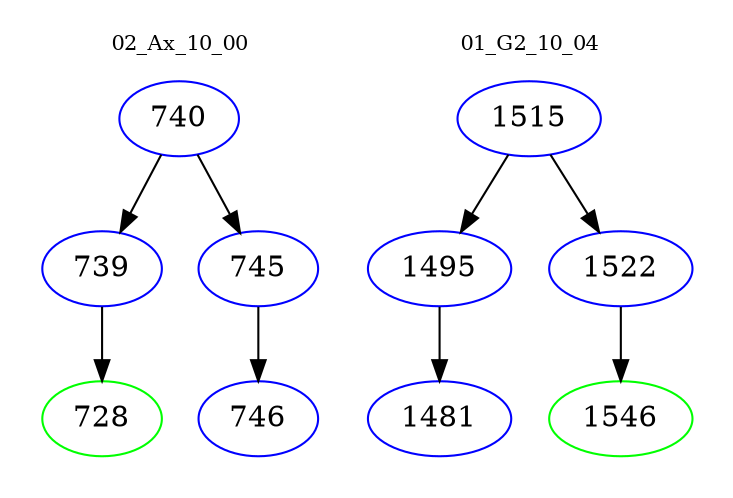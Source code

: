 digraph{
subgraph cluster_0 {
color = white
label = "02_Ax_10_00";
fontsize=10;
T0_740 [label="740", color="blue"]
T0_740 -> T0_739 [color="black"]
T0_739 [label="739", color="blue"]
T0_739 -> T0_728 [color="black"]
T0_728 [label="728", color="green"]
T0_740 -> T0_745 [color="black"]
T0_745 [label="745", color="blue"]
T0_745 -> T0_746 [color="black"]
T0_746 [label="746", color="blue"]
}
subgraph cluster_1 {
color = white
label = "01_G2_10_04";
fontsize=10;
T1_1515 [label="1515", color="blue"]
T1_1515 -> T1_1495 [color="black"]
T1_1495 [label="1495", color="blue"]
T1_1495 -> T1_1481 [color="black"]
T1_1481 [label="1481", color="blue"]
T1_1515 -> T1_1522 [color="black"]
T1_1522 [label="1522", color="blue"]
T1_1522 -> T1_1546 [color="black"]
T1_1546 [label="1546", color="green"]
}
}
